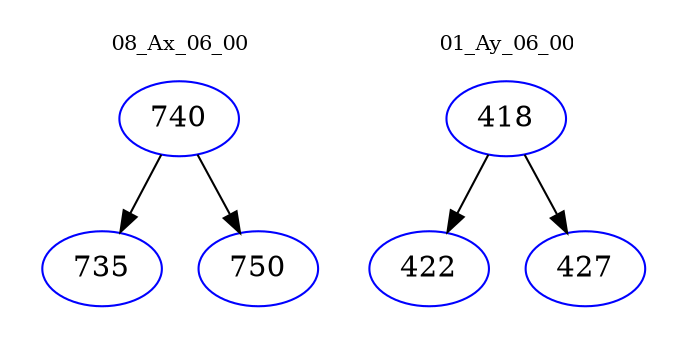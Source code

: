digraph{
subgraph cluster_0 {
color = white
label = "08_Ax_06_00";
fontsize=10;
T0_740 [label="740", color="blue"]
T0_740 -> T0_735 [color="black"]
T0_735 [label="735", color="blue"]
T0_740 -> T0_750 [color="black"]
T0_750 [label="750", color="blue"]
}
subgraph cluster_1 {
color = white
label = "01_Ay_06_00";
fontsize=10;
T1_418 [label="418", color="blue"]
T1_418 -> T1_422 [color="black"]
T1_422 [label="422", color="blue"]
T1_418 -> T1_427 [color="black"]
T1_427 [label="427", color="blue"]
}
}
